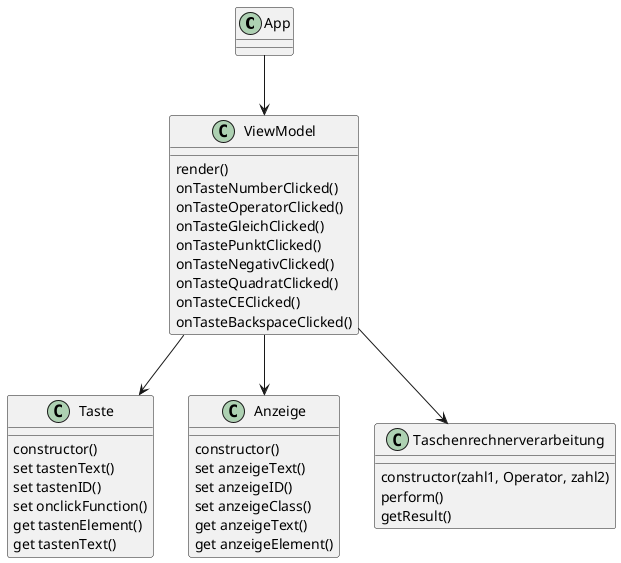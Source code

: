 @startuml Taschenrechner Klassendiagramm 
class App

class Taste{
    constructor()
    set tastenText()
    set tastenID()
    set onclickFunction()
    get tastenElement()
    get tastenText()
}

class Anzeige{
    constructor()
    set anzeigeText()
    set anzeigeID()
    set anzeigeClass()
    get anzeigeText()
    get anzeigeElement()
}

class Taschenrechnerverarbeitung{
    constructor(zahl1, Operator, zahl2)
    perform()
    getResult()
}

class ViewModel{
    render()
    onTasteNumberClicked()
    onTasteOperatorClicked()
    onTasteGleichClicked()
    onTastePunktClicked()
    onTasteNegativClicked()
    onTasteQuadratClicked()
    onTasteCEClicked()
    onTasteBackspaceClicked()
}

App --> ViewModel
ViewModel --> Taste
ViewModel --> Anzeige
ViewModel --> Taschenrechnerverarbeitung

@enduml